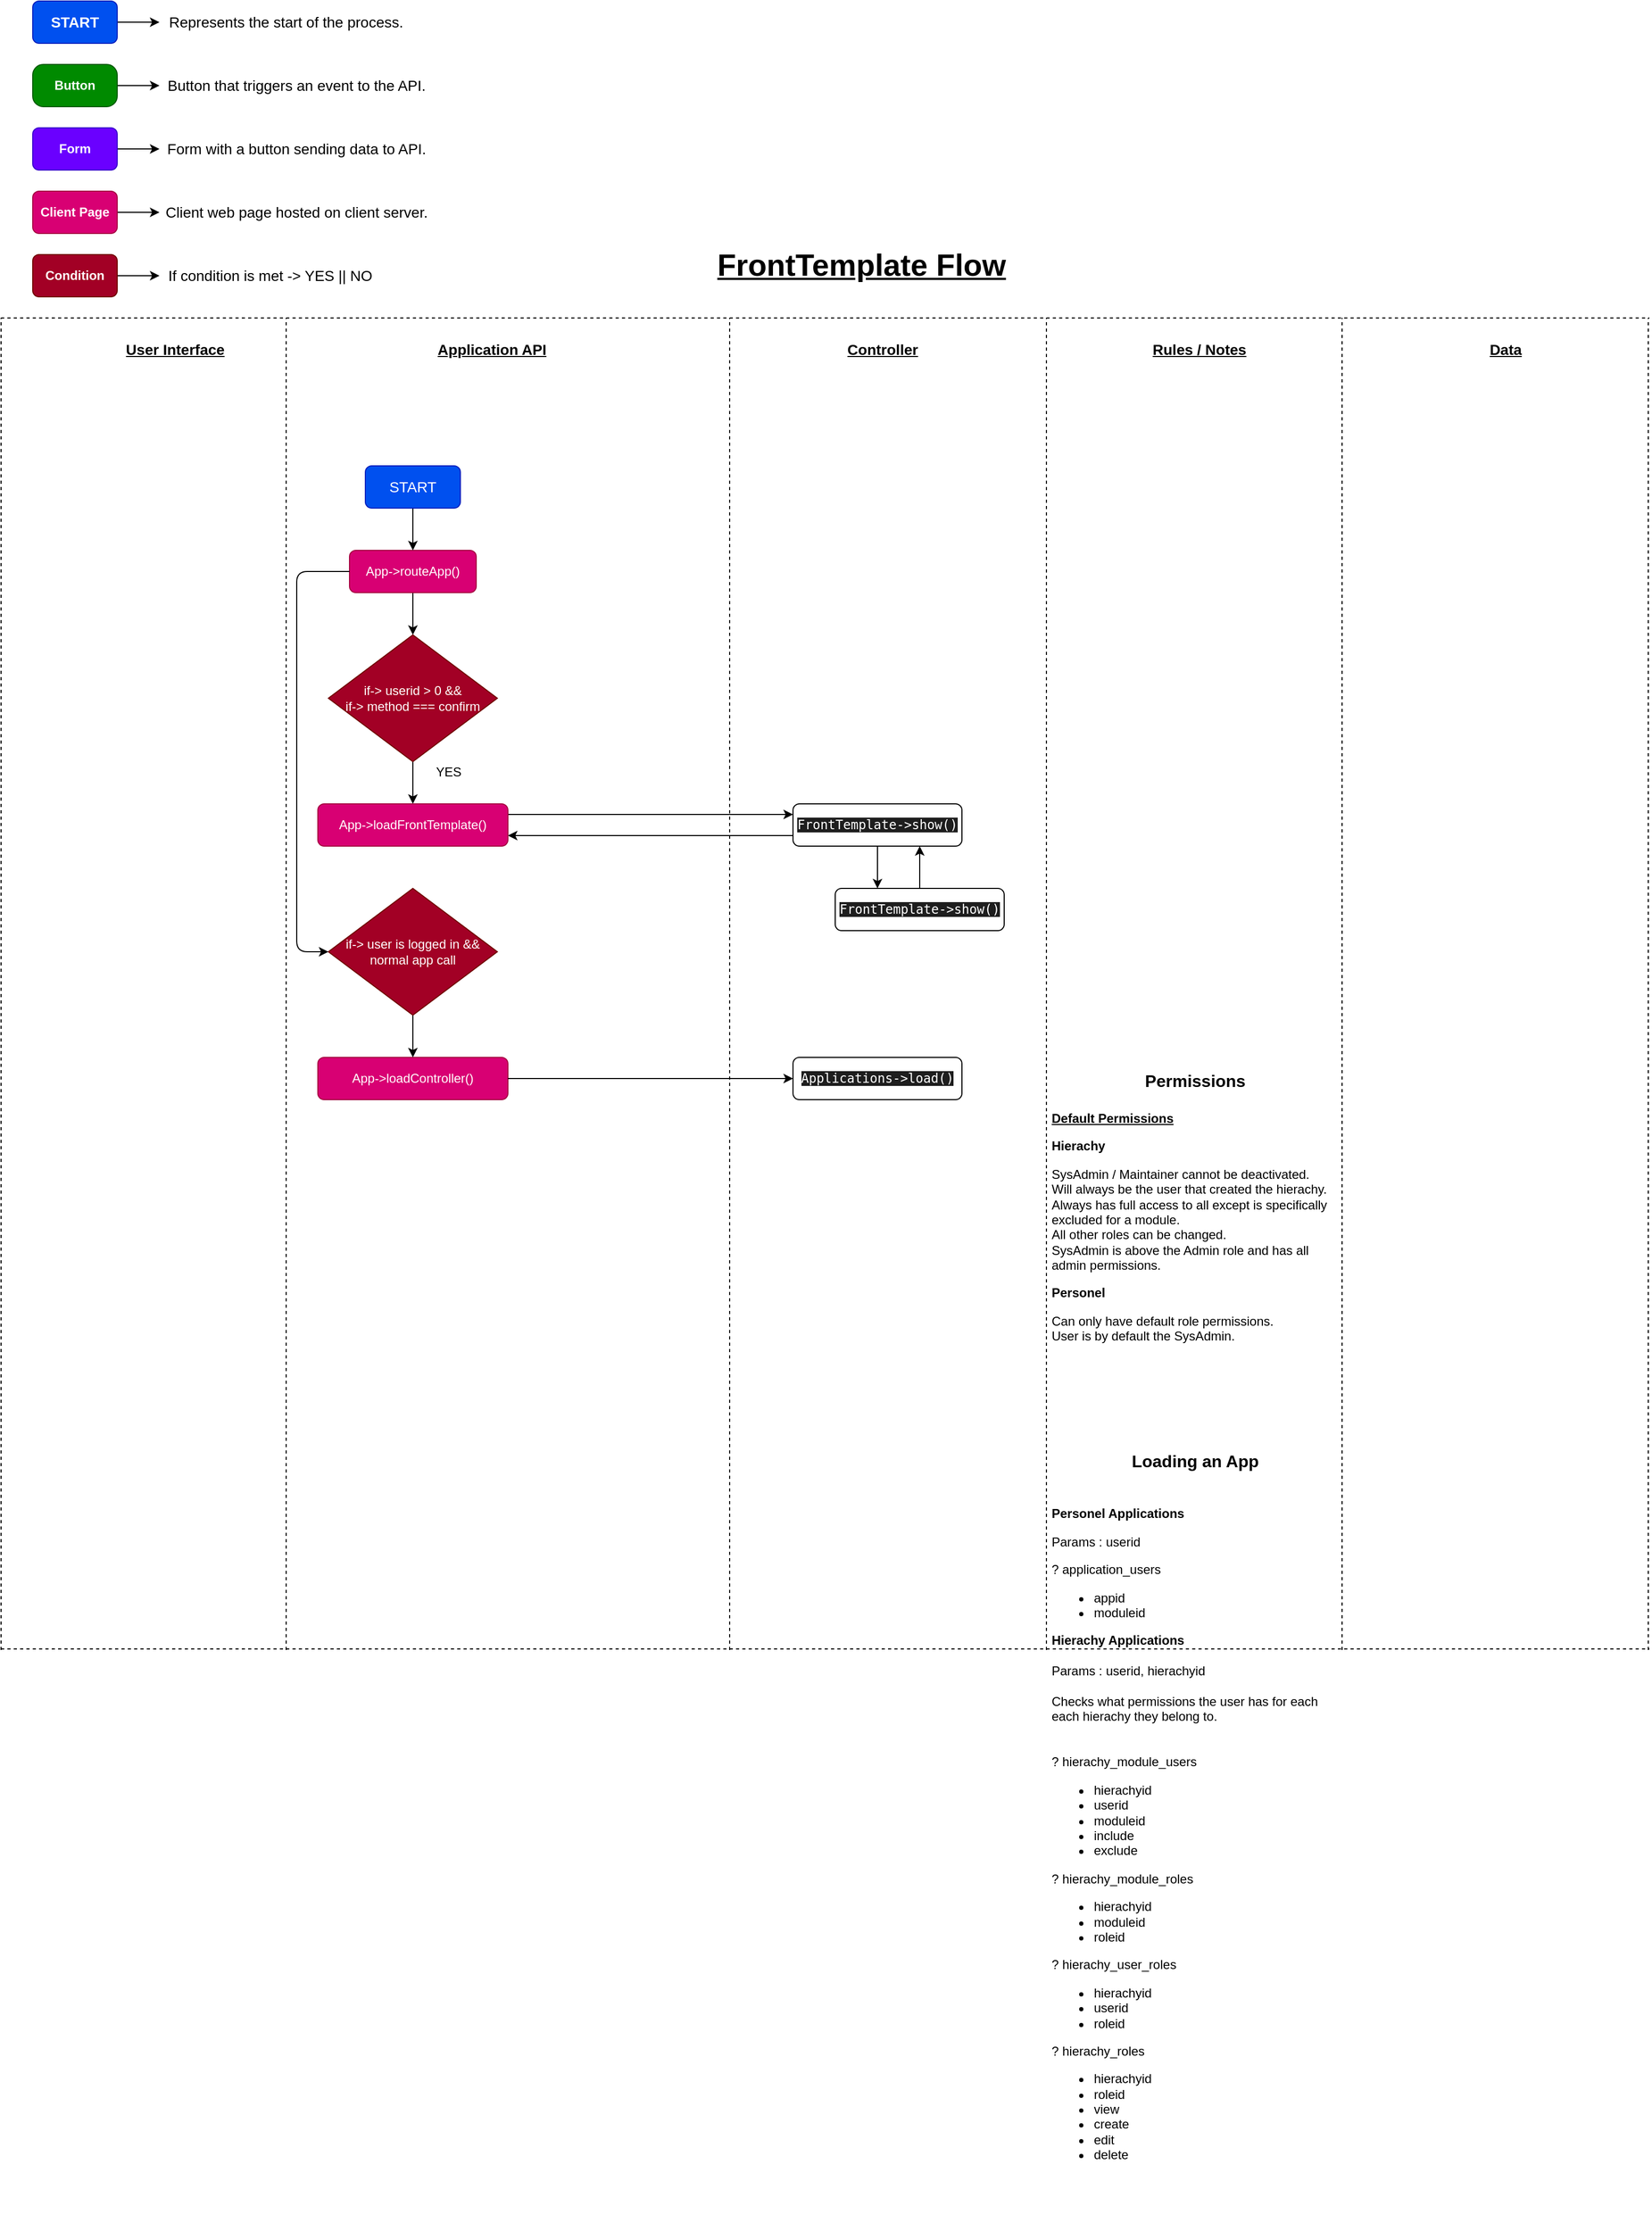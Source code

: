 <mxfile>
    <diagram id="GbZC39huhWopSkQaiafq" name="Page-1">
        <mxGraphModel dx="810" dy="1621" grid="1" gridSize="10" guides="1" tooltips="1" connect="1" arrows="1" fold="1" page="1" pageScale="1" pageWidth="827" pageHeight="1169" math="0" shadow="0">
            <root>
                <mxCell id="0"/>
                <mxCell id="1" parent="0"/>
                <mxCell id="2" value="&lt;u style=&quot;font-size: 29px&quot;&gt;&lt;b style=&quot;font-size: 29px&quot;&gt;&lt;font style=&quot;font-size: 29px&quot;&gt;FrontTemplate Flow&lt;/font&gt;&lt;/b&gt;&lt;/u&gt;" style="text;html=1;strokeColor=none;fillColor=none;align=center;verticalAlign=middle;whiteSpace=wrap;rounded=0;fontSize=29;" parent="1" vertex="1">
                    <mxGeometry x="650" y="-170" width="350" height="40" as="geometry"/>
                </mxCell>
                <mxCell id="4" style="edgeStyle=none;html=1;exitX=0.5;exitY=1;exitDx=0;exitDy=0;entryX=0.5;entryY=0;entryDx=0;entryDy=0;" parent="1" source="5" target="53" edge="1">
                    <mxGeometry relative="1" as="geometry">
                        <mxPoint x="400" y="200" as="targetPoint"/>
                    </mxGeometry>
                </mxCell>
                <mxCell id="5" value="App-&amp;gt;routeApp()" style="rounded=1;whiteSpace=wrap;html=1;fillColor=#d80073;strokeColor=#A50040;fontColor=#ffffff;" parent="1" vertex="1">
                    <mxGeometry x="340" y="120" width="120" height="40" as="geometry"/>
                </mxCell>
                <mxCell id="12" style="edgeStyle=none;html=1;exitX=0.5;exitY=1;exitDx=0;exitDy=0;entryX=0.5;entryY=0;entryDx=0;entryDy=0;fontSize=29;" parent="1" edge="1">
                    <mxGeometry relative="1" as="geometry">
                        <Array as="points">
                            <mxPoint x="400" y="140"/>
                            <mxPoint x="433" y="140"/>
                        </Array>
                        <mxPoint x="400" y="120" as="sourcePoint"/>
                    </mxGeometry>
                </mxCell>
                <mxCell id="16" style="edgeStyle=none;html=1;exitX=0;exitY=0.75;exitDx=0;exitDy=0;entryX=1;entryY=0.75;entryDx=0;entryDy=0;fontSize=29;" parent="1" source="17" target="58" edge="1">
                    <mxGeometry relative="1" as="geometry">
                        <mxPoint x="490" y="390" as="targetPoint"/>
                    </mxGeometry>
                </mxCell>
                <mxCell id="68" style="edgeStyle=none;html=1;exitX=0.5;exitY=1;exitDx=0;exitDy=0;entryX=0.25;entryY=0;entryDx=0;entryDy=0;" parent="1" source="17" target="64" edge="1">
                    <mxGeometry relative="1" as="geometry"/>
                </mxCell>
                <mxCell id="17" value="&lt;span style=&quot;font-family: &amp;#34;droid sans mono&amp;#34; , monospace , monospace , &amp;#34;droid sans fallback&amp;#34; ; background-color: rgb(30 , 30 , 30)&quot;&gt;FrontTemplate&lt;/span&gt;&lt;span style=&quot;background-color: rgb(30 , 30 , 30) ; font-family: &amp;#34;droid sans mono&amp;#34; , monospace , monospace , &amp;#34;droid sans fallback&amp;#34;&quot;&gt;-&amp;gt;show()&lt;/span&gt;&lt;span style=&quot;font-family: &amp;#34;droid sans mono&amp;#34; , monospace , monospace , &amp;#34;droid sans fallback&amp;#34; ; background-color: rgb(30 , 30 , 30)&quot;&gt;&lt;br&gt;&lt;/span&gt;" style="whiteSpace=wrap;html=1;rounded=1;fontColor=#FFFFFF;" parent="1" vertex="1">
                    <mxGeometry x="760" y="360" width="160" height="40" as="geometry"/>
                </mxCell>
                <mxCell id="22" value="User Interface" style="text;html=1;strokeColor=none;fillColor=none;align=center;verticalAlign=middle;whiteSpace=wrap;rounded=0;fontStyle=5;fontSize=14;" parent="1" vertex="1">
                    <mxGeometry x="100" y="-80" width="150" height="20" as="geometry"/>
                </mxCell>
                <mxCell id="23" style="edgeStyle=none;html=1;exitX=0.5;exitY=1;exitDx=0;exitDy=0;entryX=0.5;entryY=0;entryDx=0;entryDy=0;fontSize=14;" parent="1" source="24" target="5" edge="1">
                    <mxGeometry relative="1" as="geometry"/>
                </mxCell>
                <mxCell id="24" value="START" style="rounded=1;whiteSpace=wrap;html=1;fontSize=14;fillColor=#0050ef;strokeColor=#001DBC;fontColor=#ffffff;" parent="1" vertex="1">
                    <mxGeometry x="355" y="40" width="90" height="40" as="geometry"/>
                </mxCell>
                <mxCell id="27" value="Application API" style="text;html=1;strokeColor=none;fillColor=none;align=center;verticalAlign=middle;whiteSpace=wrap;rounded=0;fontStyle=5;fontSize=14;" parent="1" vertex="1">
                    <mxGeometry x="400" y="-80" width="150" height="20" as="geometry"/>
                </mxCell>
                <mxCell id="28" value="Controller" style="text;html=1;strokeColor=none;fillColor=none;align=center;verticalAlign=middle;whiteSpace=wrap;rounded=0;fontStyle=5;fontSize=14;" parent="1" vertex="1">
                    <mxGeometry x="770" y="-80" width="150" height="20" as="geometry"/>
                </mxCell>
                <mxCell id="29" value="Rules / Notes" style="text;html=1;strokeColor=none;fillColor=none;align=center;verticalAlign=middle;whiteSpace=wrap;rounded=0;fontStyle=5;fontSize=14;" parent="1" vertex="1">
                    <mxGeometry x="1070" y="-80" width="150" height="20" as="geometry"/>
                </mxCell>
                <mxCell id="30" style="edgeStyle=none;html=1;exitX=1;exitY=0.5;exitDx=0;exitDy=0;entryX=0;entryY=0.5;entryDx=0;entryDy=0;fontSize=14;" parent="1" source="31" target="37" edge="1">
                    <mxGeometry relative="1" as="geometry"/>
                </mxCell>
                <mxCell id="31" value="Button" style="whiteSpace=wrap;html=1;rounded=1;fillColor=#008a00;strokeColor=#005700;fontColor=#ffffff;arcSize=25;fontStyle=1" parent="1" vertex="1">
                    <mxGeometry x="40" y="-340" width="80" height="40" as="geometry"/>
                </mxCell>
                <mxCell id="32" style="edgeStyle=none;html=1;exitX=1;exitY=0.5;exitDx=0;exitDy=0;entryX=0;entryY=0.5;entryDx=0;entryDy=0;fontSize=14;" parent="1" source="33" target="36" edge="1">
                    <mxGeometry relative="1" as="geometry"/>
                </mxCell>
                <mxCell id="33" value="START" style="rounded=1;whiteSpace=wrap;html=1;fontSize=14;fillColor=#0050ef;strokeColor=#001DBC;fontColor=#ffffff;fontStyle=1" parent="1" vertex="1">
                    <mxGeometry x="40" y="-400" width="80" height="40" as="geometry"/>
                </mxCell>
                <mxCell id="34" style="edgeStyle=none;html=1;exitX=1;exitY=0.5;exitDx=0;exitDy=0;entryX=0;entryY=0.5;entryDx=0;entryDy=0;fontSize=14;" parent="1" source="35" target="38" edge="1">
                    <mxGeometry relative="1" as="geometry"/>
                </mxCell>
                <mxCell id="35" value="Form" style="whiteSpace=wrap;html=1;rounded=1;fillColor=#6a00ff;strokeColor=#3700CC;fontColor=#ffffff;fontStyle=1" parent="1" vertex="1">
                    <mxGeometry x="40" y="-280" width="80" height="40" as="geometry"/>
                </mxCell>
                <mxCell id="36" value="&lt;span style=&quot;text-align: left&quot;&gt;Represents the start of the process.&lt;/span&gt;" style="text;html=1;strokeColor=none;fillColor=none;align=center;verticalAlign=middle;whiteSpace=wrap;rounded=0;fontSize=14;" parent="1" vertex="1">
                    <mxGeometry x="160" y="-400" width="240" height="40" as="geometry"/>
                </mxCell>
                <mxCell id="37" value="&lt;span style=&quot;text-align: left&quot;&gt;Button that triggers an event to the API.&lt;/span&gt;" style="text;html=1;strokeColor=none;fillColor=none;align=center;verticalAlign=middle;whiteSpace=wrap;rounded=0;fontSize=14;" parent="1" vertex="1">
                    <mxGeometry x="160" y="-340" width="260" height="40" as="geometry"/>
                </mxCell>
                <mxCell id="38" value="&lt;span style=&quot;text-align: left&quot;&gt;Form with a button sending data to API.&lt;/span&gt;" style="text;html=1;strokeColor=none;fillColor=none;align=center;verticalAlign=middle;whiteSpace=wrap;rounded=0;fontSize=14;" parent="1" vertex="1">
                    <mxGeometry x="160" y="-280" width="260" height="40" as="geometry"/>
                </mxCell>
                <mxCell id="39" style="edgeStyle=none;html=1;exitX=1;exitY=0.5;exitDx=0;exitDy=0;entryX=0;entryY=0.5;entryDx=0;entryDy=0;fontSize=29;" parent="1" source="40" target="41" edge="1">
                    <mxGeometry relative="1" as="geometry"/>
                </mxCell>
                <mxCell id="40" value="Client Page" style="rounded=1;whiteSpace=wrap;html=1;fillColor=#d80073;strokeColor=#A50040;fontColor=#ffffff;fontStyle=1" parent="1" vertex="1">
                    <mxGeometry x="40" y="-220" width="80" height="40" as="geometry"/>
                </mxCell>
                <mxCell id="41" value="&lt;span style=&quot;text-align: left&quot;&gt;Client web page hosted on client server.&lt;/span&gt;" style="text;html=1;strokeColor=none;fillColor=none;align=center;verticalAlign=middle;whiteSpace=wrap;rounded=0;fontSize=14;" parent="1" vertex="1">
                    <mxGeometry x="160" y="-220" width="260" height="40" as="geometry"/>
                </mxCell>
                <mxCell id="42" value="" style="endArrow=none;dashed=1;html=1;fontSize=29;" parent="1" edge="1">
                    <mxGeometry width="50" height="50" relative="1" as="geometry">
                        <mxPoint x="280" y="1161" as="sourcePoint"/>
                        <mxPoint x="280" y="-100" as="targetPoint"/>
                    </mxGeometry>
                </mxCell>
                <mxCell id="43" value="" style="endArrow=none;dashed=1;html=1;fontSize=29;" parent="1" edge="1">
                    <mxGeometry width="50" height="50" relative="1" as="geometry">
                        <mxPoint x="10" y="1161" as="sourcePoint"/>
                        <mxPoint x="10" y="-100" as="targetPoint"/>
                    </mxGeometry>
                </mxCell>
                <mxCell id="44" value="" style="endArrow=none;dashed=1;html=1;fontSize=29;" parent="1" edge="1">
                    <mxGeometry width="50" height="50" relative="1" as="geometry">
                        <mxPoint x="700" y="1161" as="sourcePoint"/>
                        <mxPoint x="700" y="-100" as="targetPoint"/>
                    </mxGeometry>
                </mxCell>
                <mxCell id="45" value="" style="endArrow=none;dashed=1;html=1;fontSize=29;" parent="1" edge="1">
                    <mxGeometry width="50" height="50" relative="1" as="geometry">
                        <mxPoint x="1000" y="1161" as="sourcePoint"/>
                        <mxPoint x="1000" y="-100" as="targetPoint"/>
                    </mxGeometry>
                </mxCell>
                <mxCell id="46" value="" style="endArrow=none;dashed=1;html=1;fontSize=29;" parent="1" edge="1">
                    <mxGeometry width="50" height="50" relative="1" as="geometry">
                        <mxPoint x="1280" y="1161" as="sourcePoint"/>
                        <mxPoint x="1280" y="-100" as="targetPoint"/>
                    </mxGeometry>
                </mxCell>
                <mxCell id="47" value="" style="endArrow=none;dashed=1;html=1;fontSize=29;" parent="1" edge="1">
                    <mxGeometry width="50" height="50" relative="1" as="geometry">
                        <mxPoint x="1570" y="1161" as="sourcePoint"/>
                        <mxPoint x="1570" y="-100" as="targetPoint"/>
                    </mxGeometry>
                </mxCell>
                <mxCell id="48" value="Data" style="text;html=1;strokeColor=none;fillColor=none;align=center;verticalAlign=middle;whiteSpace=wrap;rounded=0;fontStyle=5;fontSize=14;" parent="1" vertex="1">
                    <mxGeometry x="1360" y="-80" width="150" height="20" as="geometry"/>
                </mxCell>
                <mxCell id="49" value="" style="endArrow=none;dashed=1;html=1;fontSize=29;" parent="1" edge="1">
                    <mxGeometry width="50" height="50" relative="1" as="geometry">
                        <mxPoint x="10" y="-100" as="sourcePoint"/>
                        <mxPoint x="1571" y="-100" as="targetPoint"/>
                    </mxGeometry>
                </mxCell>
                <mxCell id="50" value="" style="endArrow=none;dashed=1;html=1;fontSize=29;" parent="1" edge="1">
                    <mxGeometry width="50" height="50" relative="1" as="geometry">
                        <mxPoint x="10" y="1160" as="sourcePoint"/>
                        <mxPoint x="1571" y="1160" as="targetPoint"/>
                    </mxGeometry>
                </mxCell>
                <mxCell id="51" style="edgeStyle=none;html=1;exitX=1;exitY=0.25;exitDx=0;exitDy=0;entryX=0;entryY=0.25;entryDx=0;entryDy=0;fontSize=29;" parent="1" source="58" target="17" edge="1">
                    <mxGeometry relative="1" as="geometry">
                        <mxPoint x="490" y="370" as="sourcePoint"/>
                    </mxGeometry>
                </mxCell>
                <mxCell id="59" style="edgeStyle=none;html=1;exitX=0.5;exitY=1;exitDx=0;exitDy=0;entryX=0.5;entryY=0;entryDx=0;entryDy=0;" parent="1" source="53" target="58" edge="1">
                    <mxGeometry relative="1" as="geometry"/>
                </mxCell>
                <mxCell id="53" value="if-&amp;gt; userid &amp;gt; 0 &amp;amp;&amp;amp;&lt;br&gt;if-&amp;gt; method === confirm" style="rhombus;whiteSpace=wrap;html=1;fillColor=#a20025;strokeColor=#6F0000;fontColor=#ffffff;" parent="1" vertex="1">
                    <mxGeometry x="320" y="200" width="160" height="120" as="geometry"/>
                </mxCell>
                <mxCell id="58" value="App-&amp;gt;loadFrontTemplate()" style="rounded=1;whiteSpace=wrap;html=1;fillColor=#d80073;strokeColor=#A50040;fontColor=#ffffff;" parent="1" vertex="1">
                    <mxGeometry x="310" y="360" width="180" height="40" as="geometry"/>
                </mxCell>
                <mxCell id="60" style="edgeStyle=none;html=1;exitX=1;exitY=0.5;exitDx=0;exitDy=0;entryX=0;entryY=0.5;entryDx=0;entryDy=0;fontSize=29;" parent="1" source="61" target="62" edge="1">
                    <mxGeometry relative="1" as="geometry"/>
                </mxCell>
                <mxCell id="61" value="Condition" style="rounded=1;whiteSpace=wrap;html=1;fillColor=#a20025;strokeColor=#6F0000;fontColor=#ffffff;fontStyle=1" parent="1" vertex="1">
                    <mxGeometry x="40" y="-160" width="80" height="40" as="geometry"/>
                </mxCell>
                <mxCell id="62" value="&lt;span&gt;If condition is met -&amp;gt; YES || NO&lt;/span&gt;" style="text;html=1;strokeColor=none;fillColor=none;align=center;verticalAlign=middle;whiteSpace=wrap;rounded=0;fontSize=14;" parent="1" vertex="1">
                    <mxGeometry x="160" y="-160" width="210" height="40" as="geometry"/>
                </mxCell>
                <mxCell id="63" value="YES" style="text;html=1;strokeColor=none;fillColor=none;align=center;verticalAlign=middle;whiteSpace=wrap;rounded=0;" parent="1" vertex="1">
                    <mxGeometry x="414" y="320" width="40" height="20" as="geometry"/>
                </mxCell>
                <mxCell id="69" style="edgeStyle=none;html=1;exitX=0.5;exitY=0;exitDx=0;exitDy=0;entryX=0.75;entryY=1;entryDx=0;entryDy=0;" parent="1" source="64" target="17" edge="1">
                    <mxGeometry relative="1" as="geometry"/>
                </mxCell>
                <mxCell id="64" value="&lt;span style=&quot;font-family: &amp;#34;droid sans mono&amp;#34; , monospace , monospace , &amp;#34;droid sans fallback&amp;#34; ; background-color: rgb(30 , 30 , 30)&quot;&gt;FrontTemplate&lt;/span&gt;&lt;span style=&quot;background-color: rgb(30 , 30 , 30) ; font-family: &amp;#34;droid sans mono&amp;#34; , monospace , monospace , &amp;#34;droid sans fallback&amp;#34;&quot;&gt;-&amp;gt;show()&lt;/span&gt;&lt;span style=&quot;font-family: &amp;#34;droid sans mono&amp;#34; , monospace , monospace , &amp;#34;droid sans fallback&amp;#34; ; background-color: rgb(30 , 30 , 30)&quot;&gt;&lt;br&gt;&lt;/span&gt;" style="whiteSpace=wrap;html=1;rounded=1;fontColor=#FFFFFF;" parent="1" vertex="1">
                    <mxGeometry x="800" y="440" width="160" height="40" as="geometry"/>
                </mxCell>
                <mxCell id="70" value="App-&amp;gt;loadController()" style="rounded=1;whiteSpace=wrap;html=1;fillColor=#d80073;strokeColor=#A50040;fontColor=#ffffff;" vertex="1" parent="1">
                    <mxGeometry x="310" y="600" width="180" height="40" as="geometry"/>
                </mxCell>
                <mxCell id="71" style="edgeStyle=none;html=1;exitX=0.5;exitY=1;exitDx=0;exitDy=0;fontSize=14;entryX=0.5;entryY=0;entryDx=0;entryDy=0;" edge="1" parent="1" source="72" target="70">
                    <mxGeometry relative="1" as="geometry">
                        <mxPoint x="410" y="90" as="sourcePoint"/>
                        <mxPoint x="395" y="600" as="targetPoint"/>
                        <Array as="points"/>
                    </mxGeometry>
                </mxCell>
                <mxCell id="72" value="if-&amp;gt; user is logged in &amp;amp;&amp;amp; normal app call" style="rhombus;whiteSpace=wrap;html=1;fillColor=#a20025;strokeColor=#6F0000;fontColor=#ffffff;" vertex="1" parent="1">
                    <mxGeometry x="320" y="440" width="160" height="120" as="geometry"/>
                </mxCell>
                <mxCell id="73" style="edgeStyle=none;html=1;exitX=0;exitY=0.5;exitDx=0;exitDy=0;entryX=0;entryY=0.5;entryDx=0;entryDy=0;" edge="1" parent="1" source="5" target="72">
                    <mxGeometry relative="1" as="geometry">
                        <mxPoint x="410" y="210" as="targetPoint"/>
                        <mxPoint x="410" y="170" as="sourcePoint"/>
                        <Array as="points">
                            <mxPoint x="290" y="140"/>
                            <mxPoint x="290" y="500"/>
                        </Array>
                    </mxGeometry>
                </mxCell>
                <mxCell id="74" style="edgeStyle=none;html=1;exitX=1;exitY=0.5;exitDx=0;exitDy=0;fontSize=29;entryX=0;entryY=0.5;entryDx=0;entryDy=0;" edge="1" parent="1" source="70" target="77">
                    <mxGeometry relative="1" as="geometry">
                        <mxPoint x="500" y="380" as="sourcePoint"/>
                        <mxPoint x="750" y="620" as="targetPoint"/>
                    </mxGeometry>
                </mxCell>
                <mxCell id="77" value="&lt;span style=&quot;font-family: &amp;#34;droid sans mono&amp;#34; , monospace , monospace , &amp;#34;droid sans fallback&amp;#34; ; background-color: rgb(30 , 30 , 30)&quot;&gt;Applications&lt;/span&gt;&lt;span style=&quot;background-color: rgb(30 , 30 , 30) ; font-family: &amp;#34;droid sans mono&amp;#34; , monospace , monospace , &amp;#34;droid sans fallback&amp;#34;&quot;&gt;-&amp;gt;load()&lt;/span&gt;&lt;span style=&quot;font-family: &amp;#34;droid sans mono&amp;#34; , monospace , monospace , &amp;#34;droid sans fallback&amp;#34; ; background-color: rgb(30 , 30 , 30)&quot;&gt;&lt;br&gt;&lt;/span&gt;" style="whiteSpace=wrap;html=1;rounded=1;fontColor=#FFFFFF;" vertex="1" parent="1">
                    <mxGeometry x="760" y="600" width="160" height="40" as="geometry"/>
                </mxCell>
                <mxCell id="78" value="&lt;h1 style=&quot;text-align: center&quot;&gt;&lt;font style=&quot;font-size: 16px&quot;&gt;Permissions&lt;/font&gt;&lt;/h1&gt;&lt;p&gt;&lt;b&gt;&lt;u&gt;Default Permissions&lt;/u&gt;&lt;/b&gt;&lt;/p&gt;&lt;p&gt;&lt;b&gt;Hierachy&lt;/b&gt;&lt;/p&gt;&lt;p&gt;SysAdmin / Maintainer cannot be deactivated.&lt;br&gt;Will always be the user that created the hierachy.&lt;br&gt;Always has full access to all except is specifically excluded for a module.&lt;br&gt;All other roles can be changed.&lt;br&gt;SysAdmin is above the Admin role and has all admin permissions.&lt;/p&gt;&lt;p&gt;&lt;b&gt;Personel&lt;/b&gt;&lt;/p&gt;&lt;p&gt;Can only have default role permissions.&lt;br&gt;User is by default the SysAdmin.&lt;/p&gt;&lt;p&gt;&lt;br&gt;&lt;/p&gt;&lt;p&gt;&lt;br&gt;&lt;/p&gt;" style="text;html=1;strokeColor=none;fillColor=none;spacing=5;spacingTop=-20;whiteSpace=wrap;overflow=hidden;rounded=0;" vertex="1" parent="1">
                    <mxGeometry x="1000" y="600" width="280" height="280" as="geometry"/>
                </mxCell>
                <mxCell id="79" value="&lt;h1 style=&quot;text-align: center&quot;&gt;&lt;font style=&quot;font-size: 16px&quot;&gt;Loading an App&lt;/font&gt;&lt;/h1&gt;&lt;p&gt;&lt;br&gt;&lt;b&gt;Personel Applications&lt;/b&gt;&lt;/p&gt;&lt;p&gt;Params : userid&lt;b&gt;&lt;br&gt;&lt;/b&gt;&lt;/p&gt;&lt;p&gt;? application_users&lt;br&gt;&lt;/p&gt;&lt;ul&gt;&lt;li&gt;appid&lt;/li&gt;&lt;li&gt;moduleid&lt;/li&gt;&lt;/ul&gt;&lt;div&gt;&lt;b&gt;Hierachy Applications&lt;/b&gt;&lt;/div&gt;&lt;div&gt;&lt;br&gt;&lt;/div&gt;&lt;div&gt;Params : userid, hierachyid&lt;/div&gt;&lt;div&gt;&lt;br&gt;&lt;/div&gt;&lt;div&gt;Checks what permissions the user has for each each hierachy they belong to.&lt;br&gt;&lt;br&gt;&lt;br&gt;&lt;/div&gt;&lt;div&gt;? hierachy_module_users&lt;/div&gt;&lt;div&gt;&lt;ul&gt;&lt;li&gt;hierachyid&lt;/li&gt;&lt;li&gt;userid&lt;/li&gt;&lt;li&gt;moduleid&lt;/li&gt;&lt;li&gt;include&lt;/li&gt;&lt;li&gt;exclude&lt;/li&gt;&lt;/ul&gt;&lt;div&gt;? hierachy_module_roles&lt;/div&gt;&lt;/div&gt;&lt;div&gt;&lt;ul&gt;&lt;li&gt;hierachyid&lt;/li&gt;&lt;li&gt;moduleid&lt;/li&gt;&lt;li&gt;roleid&lt;/li&gt;&lt;/ul&gt;&lt;div&gt;? hierachy_user_roles&lt;/div&gt;&lt;/div&gt;&lt;div&gt;&lt;ul&gt;&lt;li&gt;hierachyid&lt;/li&gt;&lt;li&gt;userid&lt;/li&gt;&lt;li&gt;roleid&lt;/li&gt;&lt;/ul&gt;&lt;div&gt;? hierachy_roles&lt;/div&gt;&lt;/div&gt;&lt;div&gt;&lt;ul&gt;&lt;li&gt;hierachyid&lt;/li&gt;&lt;li&gt;roleid&lt;/li&gt;&lt;li&gt;view&lt;/li&gt;&lt;li&gt;create&lt;/li&gt;&lt;li&gt;edit&lt;/li&gt;&lt;li&gt;delete&lt;/li&gt;&lt;/ul&gt;&lt;/div&gt;&lt;p&gt;&lt;/p&gt;&lt;p&gt;&lt;br&gt;&lt;/p&gt;" style="text;html=1;strokeColor=none;fillColor=none;spacing=5;spacingTop=-20;whiteSpace=wrap;overflow=hidden;rounded=0;" vertex="1" parent="1">
                    <mxGeometry x="1000" y="960" width="280" height="750" as="geometry"/>
                </mxCell>
            </root>
        </mxGraphModel>
    </diagram>
</mxfile>